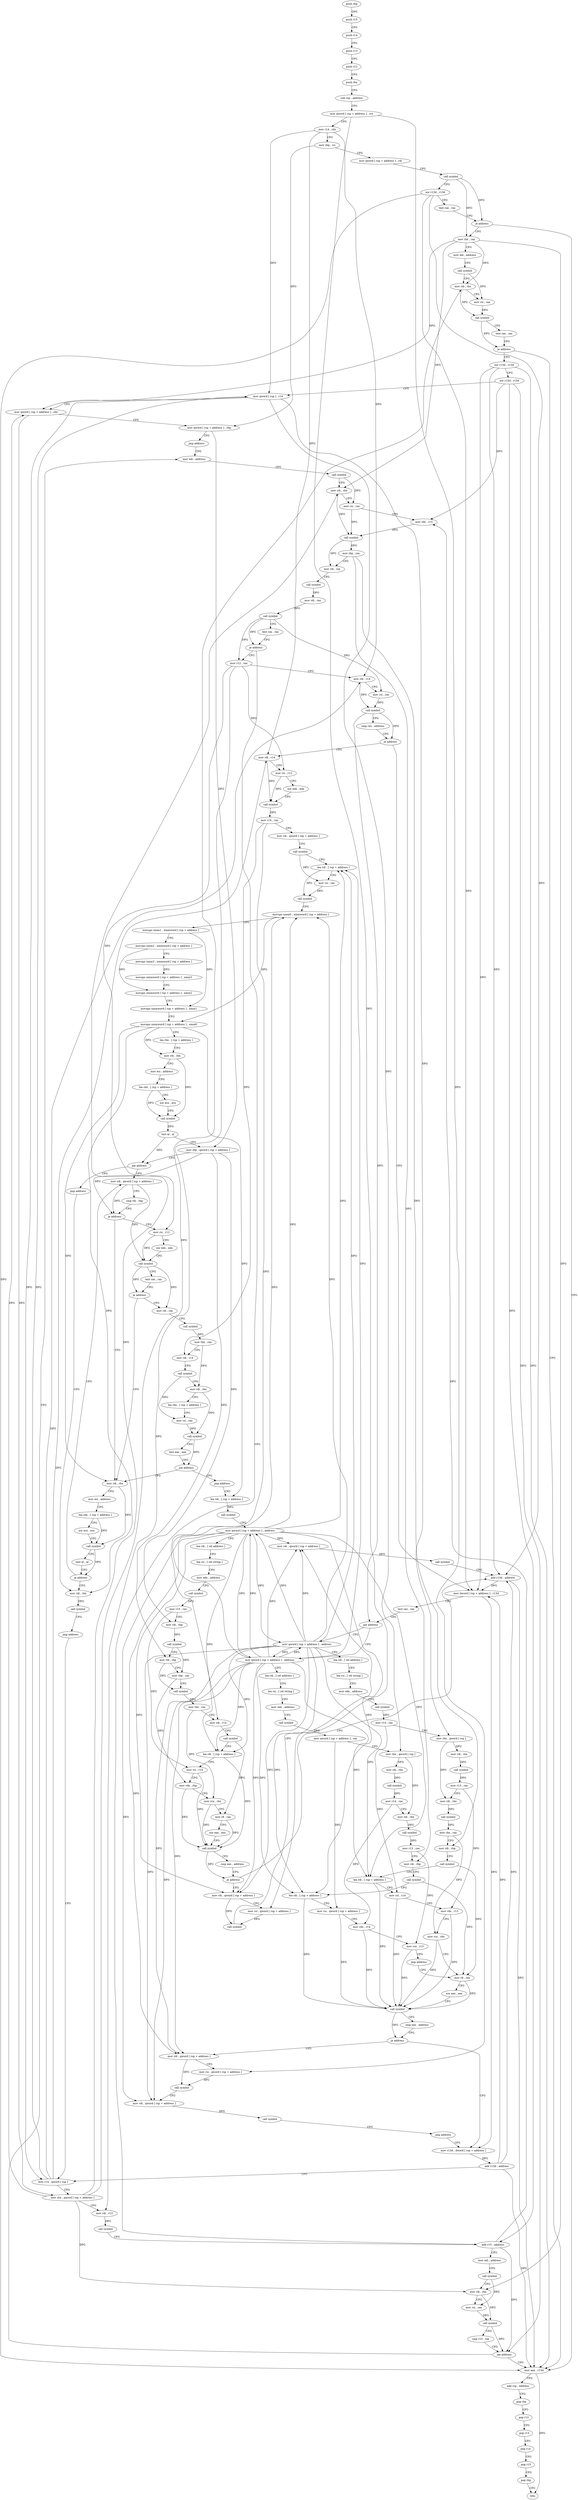 digraph "func" {
"111424" [label = "push rbp" ]
"111425" [label = "push r15" ]
"111427" [label = "push r14" ]
"111429" [label = "push r13" ]
"111431" [label = "push r12" ]
"111433" [label = "push rbx" ]
"111434" [label = "sub rsp , address" ]
"111441" [label = "mov qword [ rsp + address ] , rcx" ]
"111446" [label = "mov r14 , rdx" ]
"111449" [label = "mov rbp , rsi" ]
"111452" [label = "mov qword [ rsp + address ] , rdi" ]
"111457" [label = "call symbol" ]
"111462" [label = "xor r13d , r13d" ]
"111465" [label = "test rax , rax" ]
"111468" [label = "je address" ]
"112315" [label = "mov eax , r13d" ]
"111474" [label = "mov rbx , rax" ]
"112318" [label = "add rsp , address" ]
"112325" [label = "pop rbx" ]
"112326" [label = "pop r12" ]
"112328" [label = "pop r13" ]
"112330" [label = "pop r14" ]
"112332" [label = "pop r15" ]
"112334" [label = "pop rbp" ]
"112335" [label = "retn" ]
"111477" [label = "mov edi , address" ]
"111482" [label = "call symbol" ]
"111487" [label = "mov rdi , rbx" ]
"111490" [label = "mov rsi , rax" ]
"111493" [label = "call symbol" ]
"111498" [label = "test rax , rax" ]
"111501" [label = "je address" ]
"111507" [label = "xor r13d , r13d" ]
"111510" [label = "xor r15d , r15d" ]
"111513" [label = "mov qword [ rsp ] , r14" ]
"111517" [label = "mov qword [ rsp + address ] , rbx" ]
"111522" [label = "mov qword [ rsp + address ] , rbp" ]
"111527" [label = "jmp address" ]
"111596" [label = "mov edi , address" ]
"111601" [label = "call symbol" ]
"111606" [label = "mov rdi , rbx" ]
"111609" [label = "mov rsi , rax" ]
"111612" [label = "mov rdx , r15" ]
"111615" [label = "call symbol" ]
"111620" [label = "mov rbp , rax" ]
"111623" [label = "mov rdi , rax" ]
"111626" [label = "call symbol" ]
"111631" [label = "mov rdi , rax" ]
"111634" [label = "call symbol" ]
"111639" [label = "test rax , rax" ]
"111642" [label = "je address" ]
"111562" [label = "add r15 , address" ]
"111644" [label = "mov r12 , rax" ]
"111566" [label = "mov edi , address" ]
"111571" [label = "call symbol" ]
"111576" [label = "mov rdi , rbx" ]
"111579" [label = "mov rsi , rax" ]
"111582" [label = "call symbol" ]
"111587" [label = "cmp r15 , rax" ]
"111590" [label = "jae address" ]
"111647" [label = "mov rdi , r14" ]
"111650" [label = "mov rsi , rax" ]
"111653" [label = "call symbol" ]
"111658" [label = "cmp rax , address" ]
"111662" [label = "je address" ]
"111776" [label = "mov rdi , r14" ]
"111664" [label = "mov dword [ rsp + address ] , r13d" ]
"111779" [label = "mov rsi , r12" ]
"111782" [label = "xor edx , edx" ]
"111784" [label = "call symbol" ]
"111789" [label = "mov r14 , rax" ]
"111792" [label = "mov rdi , qword [ rsp + address ]" ]
"111797" [label = "call symbol" ]
"111802" [label = "lea rdi , [ rsp + address ]" ]
"111807" [label = "mov rsi , rax" ]
"111810" [label = "call symbol" ]
"111815" [label = "movups xmm0 , xmmword [ rsp + address ]" ]
"111820" [label = "movups xmm1 , xmmword [ rsp + address ]" ]
"111825" [label = "movups xmm2 , xmmword [ rsp + address ]" ]
"111830" [label = "movups xmm3 , xmmword [ rsp + address ]" ]
"111835" [label = "movaps xmmword [ rsp + address ] , xmm3" ]
"111843" [label = "movaps xmmword [ rsp + address ] , xmm2" ]
"111851" [label = "movaps xmmword [ rsp + address ] , xmm1" ]
"111859" [label = "movaps xmmword [ rsp + address ] , xmm0" ]
"111867" [label = "lea rbx , [ rsp + address ]" ]
"111875" [label = "mov rdi , rbx" ]
"111878" [label = "mov esi , address" ]
"111883" [label = "lea rdx , [ rsp + address ]" ]
"111888" [label = "xor ecx , ecx" ]
"111890" [label = "call symbol" ]
"111895" [label = "test al , al" ]
"111897" [label = "mov rbp , qword [ rsp + address ]" ]
"111902" [label = "jne address" ]
"111948" [label = "mov rdi , qword [ rsp + address ]" ]
"111904" [label = "jmp address" ]
"111669" [label = "test rax , rax" ]
"111672" [label = "jne address" ]
"112032" [label = "mov qword [ rsp + address ] , address" ]
"111678" [label = "mov qword [ rsp + address ] , address" ]
"111953" [label = "cmp rdi , rbp" ]
"111956" [label = "je address" ]
"111920" [label = "mov rdi , rbx" ]
"111958" [label = "mov rsi , r12" ]
"112165" [label = "mov rdi , rbx" ]
"112041" [label = "lea rdi , [ rel address ]" ]
"112048" [label = "lea rsi , [ rel string ]" ]
"112055" [label = "mov edx , address" ]
"112060" [label = "call symbol" ]
"112065" [label = "mov r14 , rax" ]
"112068" [label = "mov rbx , qword [ rsp ]" ]
"112072" [label = "mov rdi , rbx" ]
"112075" [label = "call symbol" ]
"112080" [label = "mov r13 , rax" ]
"112083" [label = "mov rdi , rbx" ]
"112086" [label = "call symbol" ]
"112091" [label = "mov rbx , rax" ]
"112094" [label = "mov rdi , rbp" ]
"112097" [label = "call symbol" ]
"112102" [label = "lea rdi , [ rsp + address ]" ]
"112107" [label = "mov rsi , r14" ]
"112110" [label = "mov rdx , r13" ]
"112113" [label = "mov rcx , rbx" ]
"112116" [label = "mov r8 , rax" ]
"111687" [label = "lea rdi , [ rel address ]" ]
"111694" [label = "lea rsi , [ rel string ]" ]
"111701" [label = "mov edx , address" ]
"111706" [label = "call symbol" ]
"111711" [label = "mov qword [ rsp + address ] , rax" ]
"111716" [label = "mov rbx , qword [ rsp ]" ]
"111720" [label = "mov rdi , rbx" ]
"111723" [label = "call symbol" ]
"111728" [label = "mov r14 , rax" ]
"111731" [label = "mov rdi , rbx" ]
"111734" [label = "call symbol" ]
"111739" [label = "mov r13 , rax" ]
"111742" [label = "mov rdi , rbp" ]
"111745" [label = "call symbol" ]
"111750" [label = "lea rdi , [ rsp + address ]" ]
"111755" [label = "mov rsi , qword [ rsp + address ]" ]
"111760" [label = "mov rdx , r14" ]
"111763" [label = "mov rcx , r13" ]
"111766" [label = "jmp address" ]
"111923" [label = "mov esi , address" ]
"111928" [label = "lea rdx , [ rsp + address ]" ]
"111933" [label = "xor ecx , ecx" ]
"111935" [label = "call symbol" ]
"111940" [label = "test al , al" ]
"111942" [label = "je address" ]
"111961" [label = "xor edx , edx" ]
"111963" [label = "call symbol" ]
"111968" [label = "test rax , rax" ]
"111971" [label = "je address" ]
"111973" [label = "mov rdi , rax" ]
"112168" [label = "call symbol" ]
"112173" [label = "jmp address" ]
"111545" [label = "mov r14 , qword [ rsp ]" ]
"111536" [label = "mov r13d , dword [ rsp + address ]" ]
"111541" [label = "add r13d , address" ]
"112135" [label = "mov rdi , qword [ rsp + address ]" ]
"112140" [label = "mov rsi , qword [ rsp + address ]" ]
"112145" [label = "call symbol" ]
"112150" [label = "mov rdi , qword [ rsp + address ]" ]
"112155" [label = "call symbol" ]
"112160" [label = "jmp address" ]
"112119" [label = "xor eax , eax" ]
"112121" [label = "call symbol" ]
"112126" [label = "cmp eax , address" ]
"112129" [label = "je address" ]
"111976" [label = "call symbol" ]
"111981" [label = "mov rbx , rax" ]
"111984" [label = "mov rdi , r14" ]
"111987" [label = "call symbol" ]
"111992" [label = "mov rdi , rbx" ]
"111995" [label = "lea rbx , [ rsp + address ]" ]
"112003" [label = "mov rsi , rax" ]
"112006" [label = "call symbol" ]
"112011" [label = "test eax , eax" ]
"112013" [label = "jne address" ]
"112015" [label = "jmp address" ]
"111549" [label = "mov rbx , qword [ rsp + address ]" ]
"111554" [label = "mov rdi , r12" ]
"111557" [label = "call symbol" ]
"112178" [label = "lea rdi , [ rsp + address ]" ]
"112186" [label = "call symbol" ]
"112191" [label = "mov qword [ rsp + address ] , address" ]
"112200" [label = "lea rdi , [ rel address ]" ]
"112207" [label = "lea rsi , [ rel string ]" ]
"112214" [label = "mov edx , address" ]
"112219" [label = "call symbol" ]
"112224" [label = "mov r15 , rax" ]
"112227" [label = "mov rdi , rbp" ]
"112230" [label = "call symbol" ]
"112235" [label = "mov rdi , rbp" ]
"112238" [label = "mov rbp , rax" ]
"112241" [label = "call symbol" ]
"112246" [label = "mov rbx , rax" ]
"112249" [label = "mov rdi , r14" ]
"112252" [label = "call symbol" ]
"112257" [label = "lea rdi , [ rsp + address ]" ]
"112262" [label = "mov rsi , r15" ]
"112265" [label = "mov rdx , rbp" ]
"112268" [label = "mov rcx , rbx" ]
"112271" [label = "mov r8 , rax" ]
"112274" [label = "xor eax , eax" ]
"112276" [label = "call symbol" ]
"112281" [label = "cmp eax , address" ]
"112284" [label = "je address" ]
"112311" [label = "add r13d , address" ]
"112286" [label = "mov rdi , qword [ rsp + address ]" ]
"112291" [label = "mov rsi , qword [ rsp + address ]" ]
"112296" [label = "call symbol" ]
"112301" [label = "mov rdi , qword [ rsp + address ]" ]
"112306" [label = "call symbol" ]
"111424" -> "111425" [ label = "CFG" ]
"111425" -> "111427" [ label = "CFG" ]
"111427" -> "111429" [ label = "CFG" ]
"111429" -> "111431" [ label = "CFG" ]
"111431" -> "111433" [ label = "CFG" ]
"111433" -> "111434" [ label = "CFG" ]
"111434" -> "111441" [ label = "CFG" ]
"111441" -> "111446" [ label = "CFG" ]
"111441" -> "112140" [ label = "DFG" ]
"111441" -> "112291" [ label = "DFG" ]
"111446" -> "111449" [ label = "CFG" ]
"111446" -> "111513" [ label = "DFG" ]
"111446" -> "111647" [ label = "DFG" ]
"111446" -> "111776" [ label = "DFG" ]
"111449" -> "111452" [ label = "CFG" ]
"111449" -> "111522" [ label = "DFG" ]
"111452" -> "111457" [ label = "CFG" ]
"111457" -> "111462" [ label = "CFG" ]
"111457" -> "111468" [ label = "DFG" ]
"111457" -> "111474" [ label = "DFG" ]
"111462" -> "111465" [ label = "CFG" ]
"111462" -> "112315" [ label = "DFG" ]
"111462" -> "111664" [ label = "DFG" ]
"111462" -> "112311" [ label = "DFG" ]
"111465" -> "111468" [ label = "CFG" ]
"111468" -> "112315" [ label = "CFG" ]
"111468" -> "111474" [ label = "CFG" ]
"112315" -> "112318" [ label = "CFG" ]
"112315" -> "112335" [ label = "DFG" ]
"111474" -> "111477" [ label = "CFG" ]
"111474" -> "111487" [ label = "DFG" ]
"111474" -> "111517" [ label = "DFG" ]
"111474" -> "111606" [ label = "DFG" ]
"111474" -> "111576" [ label = "DFG" ]
"112318" -> "112325" [ label = "CFG" ]
"112325" -> "112326" [ label = "CFG" ]
"112326" -> "112328" [ label = "CFG" ]
"112328" -> "112330" [ label = "CFG" ]
"112330" -> "112332" [ label = "CFG" ]
"112332" -> "112334" [ label = "CFG" ]
"112334" -> "112335" [ label = "CFG" ]
"111477" -> "111482" [ label = "CFG" ]
"111482" -> "111487" [ label = "CFG" ]
"111482" -> "111490" [ label = "DFG" ]
"111487" -> "111490" [ label = "CFG" ]
"111487" -> "111493" [ label = "DFG" ]
"111490" -> "111493" [ label = "DFG" ]
"111493" -> "111498" [ label = "CFG" ]
"111493" -> "111501" [ label = "DFG" ]
"111498" -> "111501" [ label = "CFG" ]
"111501" -> "112315" [ label = "CFG" ]
"111501" -> "111507" [ label = "CFG" ]
"111507" -> "111510" [ label = "CFG" ]
"111507" -> "112315" [ label = "DFG" ]
"111507" -> "111664" [ label = "DFG" ]
"111507" -> "112311" [ label = "DFG" ]
"111510" -> "111513" [ label = "CFG" ]
"111510" -> "111612" [ label = "DFG" ]
"111510" -> "111562" [ label = "DFG" ]
"111510" -> "111590" [ label = "DFG" ]
"111513" -> "111517" [ label = "CFG" ]
"111513" -> "112068" [ label = "DFG" ]
"111513" -> "111716" [ label = "DFG" ]
"111513" -> "111545" [ label = "DFG" ]
"111517" -> "111522" [ label = "CFG" ]
"111517" -> "111549" [ label = "DFG" ]
"111522" -> "111527" [ label = "CFG" ]
"111522" -> "111897" [ label = "DFG" ]
"111527" -> "111596" [ label = "CFG" ]
"111596" -> "111601" [ label = "CFG" ]
"111601" -> "111606" [ label = "CFG" ]
"111601" -> "111609" [ label = "DFG" ]
"111606" -> "111609" [ label = "CFG" ]
"111606" -> "111615" [ label = "DFG" ]
"111609" -> "111612" [ label = "CFG" ]
"111609" -> "111615" [ label = "DFG" ]
"111612" -> "111615" [ label = "DFG" ]
"111615" -> "111620" [ label = "DFG" ]
"111615" -> "111623" [ label = "DFG" ]
"111620" -> "111623" [ label = "CFG" ]
"111620" -> "112094" [ label = "DFG" ]
"111620" -> "111742" [ label = "DFG" ]
"111623" -> "111626" [ label = "CFG" ]
"111626" -> "111631" [ label = "DFG" ]
"111631" -> "111634" [ label = "DFG" ]
"111634" -> "111639" [ label = "CFG" ]
"111634" -> "111642" [ label = "DFG" ]
"111634" -> "111644" [ label = "DFG" ]
"111634" -> "111650" [ label = "DFG" ]
"111639" -> "111642" [ label = "CFG" ]
"111642" -> "111562" [ label = "CFG" ]
"111642" -> "111644" [ label = "CFG" ]
"111562" -> "111566" [ label = "CFG" ]
"111562" -> "111612" [ label = "DFG" ]
"111562" -> "111590" [ label = "DFG" ]
"111644" -> "111647" [ label = "CFG" ]
"111644" -> "111779" [ label = "DFG" ]
"111644" -> "111958" [ label = "DFG" ]
"111644" -> "111554" [ label = "DFG" ]
"111566" -> "111571" [ label = "CFG" ]
"111571" -> "111576" [ label = "CFG" ]
"111571" -> "111579" [ label = "DFG" ]
"111576" -> "111579" [ label = "CFG" ]
"111576" -> "111582" [ label = "DFG" ]
"111579" -> "111582" [ label = "DFG" ]
"111582" -> "111587" [ label = "CFG" ]
"111582" -> "111590" [ label = "DFG" ]
"111587" -> "111590" [ label = "CFG" ]
"111590" -> "112315" [ label = "CFG" ]
"111590" -> "111596" [ label = "CFG" ]
"111647" -> "111650" [ label = "CFG" ]
"111647" -> "111653" [ label = "DFG" ]
"111650" -> "111653" [ label = "DFG" ]
"111653" -> "111658" [ label = "CFG" ]
"111653" -> "111662" [ label = "DFG" ]
"111653" -> "111672" [ label = "DFG" ]
"111658" -> "111662" [ label = "CFG" ]
"111662" -> "111776" [ label = "CFG" ]
"111662" -> "111664" [ label = "CFG" ]
"111776" -> "111779" [ label = "CFG" ]
"111776" -> "111784" [ label = "DFG" ]
"111664" -> "111669" [ label = "CFG" ]
"111664" -> "111536" [ label = "DFG" ]
"111779" -> "111782" [ label = "CFG" ]
"111779" -> "111784" [ label = "DFG" ]
"111782" -> "111784" [ label = "CFG" ]
"111784" -> "111789" [ label = "DFG" ]
"111789" -> "111792" [ label = "CFG" ]
"111789" -> "111984" [ label = "DFG" ]
"111789" -> "112249" [ label = "DFG" ]
"111792" -> "111797" [ label = "CFG" ]
"111797" -> "111802" [ label = "CFG" ]
"111797" -> "111807" [ label = "DFG" ]
"111802" -> "111807" [ label = "CFG" ]
"111802" -> "111810" [ label = "DFG" ]
"111807" -> "111810" [ label = "DFG" ]
"111810" -> "111815" [ label = "CFG" ]
"111815" -> "111820" [ label = "CFG" ]
"111815" -> "111859" [ label = "DFG" ]
"111820" -> "111825" [ label = "CFG" ]
"111820" -> "111851" [ label = "DFG" ]
"111825" -> "111830" [ label = "CFG" ]
"111825" -> "111843" [ label = "DFG" ]
"111830" -> "111835" [ label = "DFG" ]
"111835" -> "111843" [ label = "CFG" ]
"111843" -> "111851" [ label = "CFG" ]
"111851" -> "111859" [ label = "CFG" ]
"111859" -> "111867" [ label = "CFG" ]
"111859" -> "111875" [ label = "DFG" ]
"111859" -> "111920" [ label = "DFG" ]
"111859" -> "112165" [ label = "DFG" ]
"111859" -> "112178" [ label = "DFG" ]
"111867" -> "111875" [ label = "CFG" ]
"111875" -> "111878" [ label = "CFG" ]
"111875" -> "111890" [ label = "DFG" ]
"111878" -> "111883" [ label = "CFG" ]
"111883" -> "111888" [ label = "CFG" ]
"111883" -> "111890" [ label = "DFG" ]
"111888" -> "111890" [ label = "CFG" ]
"111890" -> "111895" [ label = "DFG" ]
"111895" -> "111897" [ label = "CFG" ]
"111895" -> "111902" [ label = "DFG" ]
"111897" -> "111902" [ label = "CFG" ]
"111897" -> "111956" [ label = "DFG" ]
"111897" -> "112227" [ label = "DFG" ]
"111897" -> "112235" [ label = "DFG" ]
"111902" -> "111948" [ label = "CFG" ]
"111902" -> "111904" [ label = "CFG" ]
"111948" -> "111953" [ label = "CFG" ]
"111948" -> "111956" [ label = "DFG" ]
"111948" -> "111963" [ label = "DFG" ]
"111904" -> "112165" [ label = "CFG" ]
"111669" -> "111672" [ label = "CFG" ]
"111672" -> "112032" [ label = "CFG" ]
"111672" -> "111678" [ label = "CFG" ]
"112032" -> "112041" [ label = "CFG" ]
"112032" -> "111802" [ label = "DFG" ]
"112032" -> "111815" [ label = "DFG" ]
"112032" -> "112102" [ label = "DFG" ]
"112032" -> "111678" [ label = "DFG" ]
"112032" -> "111750" [ label = "DFG" ]
"112032" -> "112135" [ label = "DFG" ]
"112032" -> "112150" [ label = "DFG" ]
"112032" -> "112191" [ label = "DFG" ]
"112032" -> "112257" [ label = "DFG" ]
"112032" -> "112286" [ label = "DFG" ]
"112032" -> "112301" [ label = "DFG" ]
"111678" -> "111687" [ label = "CFG" ]
"111678" -> "111802" [ label = "DFG" ]
"111678" -> "111815" [ label = "DFG" ]
"111678" -> "112032" [ label = "DFG" ]
"111678" -> "112102" [ label = "DFG" ]
"111678" -> "111750" [ label = "DFG" ]
"111678" -> "112135" [ label = "DFG" ]
"111678" -> "112150" [ label = "DFG" ]
"111678" -> "112191" [ label = "DFG" ]
"111678" -> "112257" [ label = "DFG" ]
"111678" -> "112286" [ label = "DFG" ]
"111678" -> "112301" [ label = "DFG" ]
"111953" -> "111956" [ label = "CFG" ]
"111956" -> "111920" [ label = "CFG" ]
"111956" -> "111958" [ label = "CFG" ]
"111920" -> "111923" [ label = "CFG" ]
"111920" -> "111935" [ label = "DFG" ]
"111958" -> "111961" [ label = "CFG" ]
"111958" -> "111963" [ label = "DFG" ]
"112165" -> "112168" [ label = "DFG" ]
"112041" -> "112048" [ label = "CFG" ]
"112048" -> "112055" [ label = "CFG" ]
"112055" -> "112060" [ label = "CFG" ]
"112060" -> "112065" [ label = "DFG" ]
"112065" -> "112068" [ label = "CFG" ]
"112065" -> "112107" [ label = "DFG" ]
"112068" -> "112072" [ label = "DFG" ]
"112068" -> "112083" [ label = "DFG" ]
"112072" -> "112075" [ label = "DFG" ]
"112075" -> "112080" [ label = "DFG" ]
"112080" -> "112083" [ label = "CFG" ]
"112080" -> "112110" [ label = "DFG" ]
"112083" -> "112086" [ label = "DFG" ]
"112086" -> "112091" [ label = "DFG" ]
"112091" -> "112094" [ label = "CFG" ]
"112091" -> "112113" [ label = "DFG" ]
"112094" -> "112097" [ label = "CFG" ]
"112097" -> "112102" [ label = "CFG" ]
"112097" -> "112116" [ label = "DFG" ]
"112102" -> "112107" [ label = "CFG" ]
"112102" -> "112121" [ label = "DFG" ]
"112107" -> "112110" [ label = "CFG" ]
"112107" -> "112121" [ label = "DFG" ]
"112110" -> "112113" [ label = "CFG" ]
"112110" -> "112121" [ label = "DFG" ]
"112113" -> "112116" [ label = "CFG" ]
"112113" -> "112121" [ label = "DFG" ]
"112116" -> "112119" [ label = "CFG" ]
"112116" -> "112121" [ label = "DFG" ]
"111687" -> "111694" [ label = "CFG" ]
"111694" -> "111701" [ label = "CFG" ]
"111701" -> "111706" [ label = "CFG" ]
"111706" -> "111711" [ label = "DFG" ]
"111711" -> "111716" [ label = "CFG" ]
"111711" -> "111755" [ label = "DFG" ]
"111716" -> "111720" [ label = "DFG" ]
"111716" -> "111731" [ label = "DFG" ]
"111720" -> "111723" [ label = "DFG" ]
"111723" -> "111728" [ label = "DFG" ]
"111728" -> "111731" [ label = "CFG" ]
"111728" -> "111760" [ label = "DFG" ]
"111731" -> "111734" [ label = "DFG" ]
"111734" -> "111739" [ label = "DFG" ]
"111739" -> "111742" [ label = "CFG" ]
"111739" -> "111763" [ label = "DFG" ]
"111742" -> "111745" [ label = "CFG" ]
"111745" -> "111750" [ label = "CFG" ]
"111745" -> "112116" [ label = "DFG" ]
"111750" -> "111755" [ label = "CFG" ]
"111750" -> "112121" [ label = "DFG" ]
"111755" -> "111760" [ label = "CFG" ]
"111755" -> "112121" [ label = "DFG" ]
"111760" -> "111763" [ label = "CFG" ]
"111760" -> "112121" [ label = "DFG" ]
"111763" -> "111766" [ label = "CFG" ]
"111763" -> "112121" [ label = "DFG" ]
"111766" -> "112116" [ label = "CFG" ]
"111923" -> "111928" [ label = "CFG" ]
"111928" -> "111933" [ label = "CFG" ]
"111928" -> "111935" [ label = "DFG" ]
"111933" -> "111935" [ label = "CFG" ]
"111935" -> "111940" [ label = "CFG" ]
"111935" -> "111942" [ label = "DFG" ]
"111940" -> "111942" [ label = "CFG" ]
"111942" -> "112165" [ label = "CFG" ]
"111942" -> "111948" [ label = "CFG" ]
"111961" -> "111963" [ label = "CFG" ]
"111963" -> "111968" [ label = "CFG" ]
"111963" -> "111971" [ label = "DFG" ]
"111963" -> "111973" [ label = "DFG" ]
"111968" -> "111971" [ label = "CFG" ]
"111971" -> "111920" [ label = "CFG" ]
"111971" -> "111973" [ label = "CFG" ]
"111973" -> "111976" [ label = "CFG" ]
"112168" -> "112173" [ label = "CFG" ]
"112173" -> "111545" [ label = "CFG" ]
"111545" -> "111549" [ label = "CFG" ]
"111545" -> "111513" [ label = "DFG" ]
"111545" -> "111647" [ label = "DFG" ]
"111545" -> "111776" [ label = "DFG" ]
"111536" -> "111541" [ label = "DFG" ]
"111541" -> "111545" [ label = "CFG" ]
"111541" -> "112315" [ label = "DFG" ]
"111541" -> "111664" [ label = "DFG" ]
"111541" -> "112311" [ label = "DFG" ]
"112135" -> "112140" [ label = "CFG" ]
"112135" -> "112145" [ label = "DFG" ]
"112140" -> "112145" [ label = "DFG" ]
"112145" -> "112150" [ label = "CFG" ]
"112150" -> "112155" [ label = "DFG" ]
"112155" -> "112160" [ label = "CFG" ]
"112160" -> "111536" [ label = "CFG" ]
"112119" -> "112121" [ label = "CFG" ]
"112121" -> "112126" [ label = "CFG" ]
"112121" -> "112129" [ label = "DFG" ]
"112126" -> "112129" [ label = "CFG" ]
"112129" -> "111536" [ label = "CFG" ]
"112129" -> "112135" [ label = "CFG" ]
"111976" -> "111981" [ label = "DFG" ]
"111981" -> "111984" [ label = "CFG" ]
"111981" -> "111992" [ label = "DFG" ]
"111984" -> "111987" [ label = "CFG" ]
"111987" -> "111992" [ label = "CFG" ]
"111987" -> "112003" [ label = "DFG" ]
"111992" -> "111995" [ label = "CFG" ]
"111992" -> "112006" [ label = "DFG" ]
"111995" -> "112003" [ label = "CFG" ]
"112003" -> "112006" [ label = "DFG" ]
"112006" -> "112011" [ label = "CFG" ]
"112006" -> "112013" [ label = "DFG" ]
"112011" -> "112013" [ label = "CFG" ]
"112013" -> "111920" [ label = "CFG" ]
"112013" -> "112015" [ label = "CFG" ]
"112015" -> "112178" [ label = "CFG" ]
"111549" -> "111554" [ label = "CFG" ]
"111549" -> "111487" [ label = "DFG" ]
"111549" -> "111517" [ label = "DFG" ]
"111549" -> "111606" [ label = "DFG" ]
"111549" -> "111576" [ label = "DFG" ]
"111554" -> "111557" [ label = "DFG" ]
"111557" -> "111562" [ label = "CFG" ]
"112178" -> "112186" [ label = "DFG" ]
"112186" -> "112191" [ label = "CFG" ]
"112191" -> "112200" [ label = "CFG" ]
"112191" -> "111802" [ label = "DFG" ]
"112191" -> "111815" [ label = "DFG" ]
"112191" -> "112032" [ label = "DFG" ]
"112191" -> "112102" [ label = "DFG" ]
"112191" -> "111678" [ label = "DFG" ]
"112191" -> "111750" [ label = "DFG" ]
"112191" -> "112135" [ label = "DFG" ]
"112191" -> "112150" [ label = "DFG" ]
"112191" -> "112257" [ label = "DFG" ]
"112191" -> "112286" [ label = "DFG" ]
"112191" -> "112301" [ label = "DFG" ]
"112200" -> "112207" [ label = "CFG" ]
"112207" -> "112214" [ label = "CFG" ]
"112214" -> "112219" [ label = "CFG" ]
"112219" -> "112224" [ label = "DFG" ]
"112224" -> "112227" [ label = "CFG" ]
"112224" -> "112262" [ label = "DFG" ]
"112227" -> "112230" [ label = "DFG" ]
"112230" -> "112235" [ label = "CFG" ]
"112230" -> "112238" [ label = "DFG" ]
"112235" -> "112238" [ label = "CFG" ]
"112235" -> "112241" [ label = "DFG" ]
"112238" -> "112241" [ label = "CFG" ]
"112238" -> "112265" [ label = "DFG" ]
"112241" -> "112246" [ label = "DFG" ]
"112246" -> "112249" [ label = "CFG" ]
"112246" -> "112268" [ label = "DFG" ]
"112249" -> "112252" [ label = "CFG" ]
"112252" -> "112257" [ label = "CFG" ]
"112252" -> "112271" [ label = "DFG" ]
"112257" -> "112262" [ label = "CFG" ]
"112257" -> "112276" [ label = "DFG" ]
"112262" -> "112265" [ label = "CFG" ]
"112262" -> "112276" [ label = "DFG" ]
"112265" -> "112268" [ label = "CFG" ]
"112265" -> "112276" [ label = "DFG" ]
"112268" -> "112271" [ label = "CFG" ]
"112268" -> "112276" [ label = "DFG" ]
"112271" -> "112274" [ label = "CFG" ]
"112271" -> "112276" [ label = "DFG" ]
"112274" -> "112276" [ label = "CFG" ]
"112276" -> "112281" [ label = "CFG" ]
"112276" -> "112284" [ label = "DFG" ]
"112281" -> "112284" [ label = "CFG" ]
"112284" -> "112311" [ label = "CFG" ]
"112284" -> "112286" [ label = "CFG" ]
"112311" -> "112315" [ label = "DFG" ]
"112311" -> "111664" [ label = "DFG" ]
"112286" -> "112291" [ label = "CFG" ]
"112286" -> "112296" [ label = "DFG" ]
"112291" -> "112296" [ label = "DFG" ]
"112296" -> "112301" [ label = "CFG" ]
"112301" -> "112306" [ label = "DFG" ]
"112306" -> "112311" [ label = "CFG" ]
}

